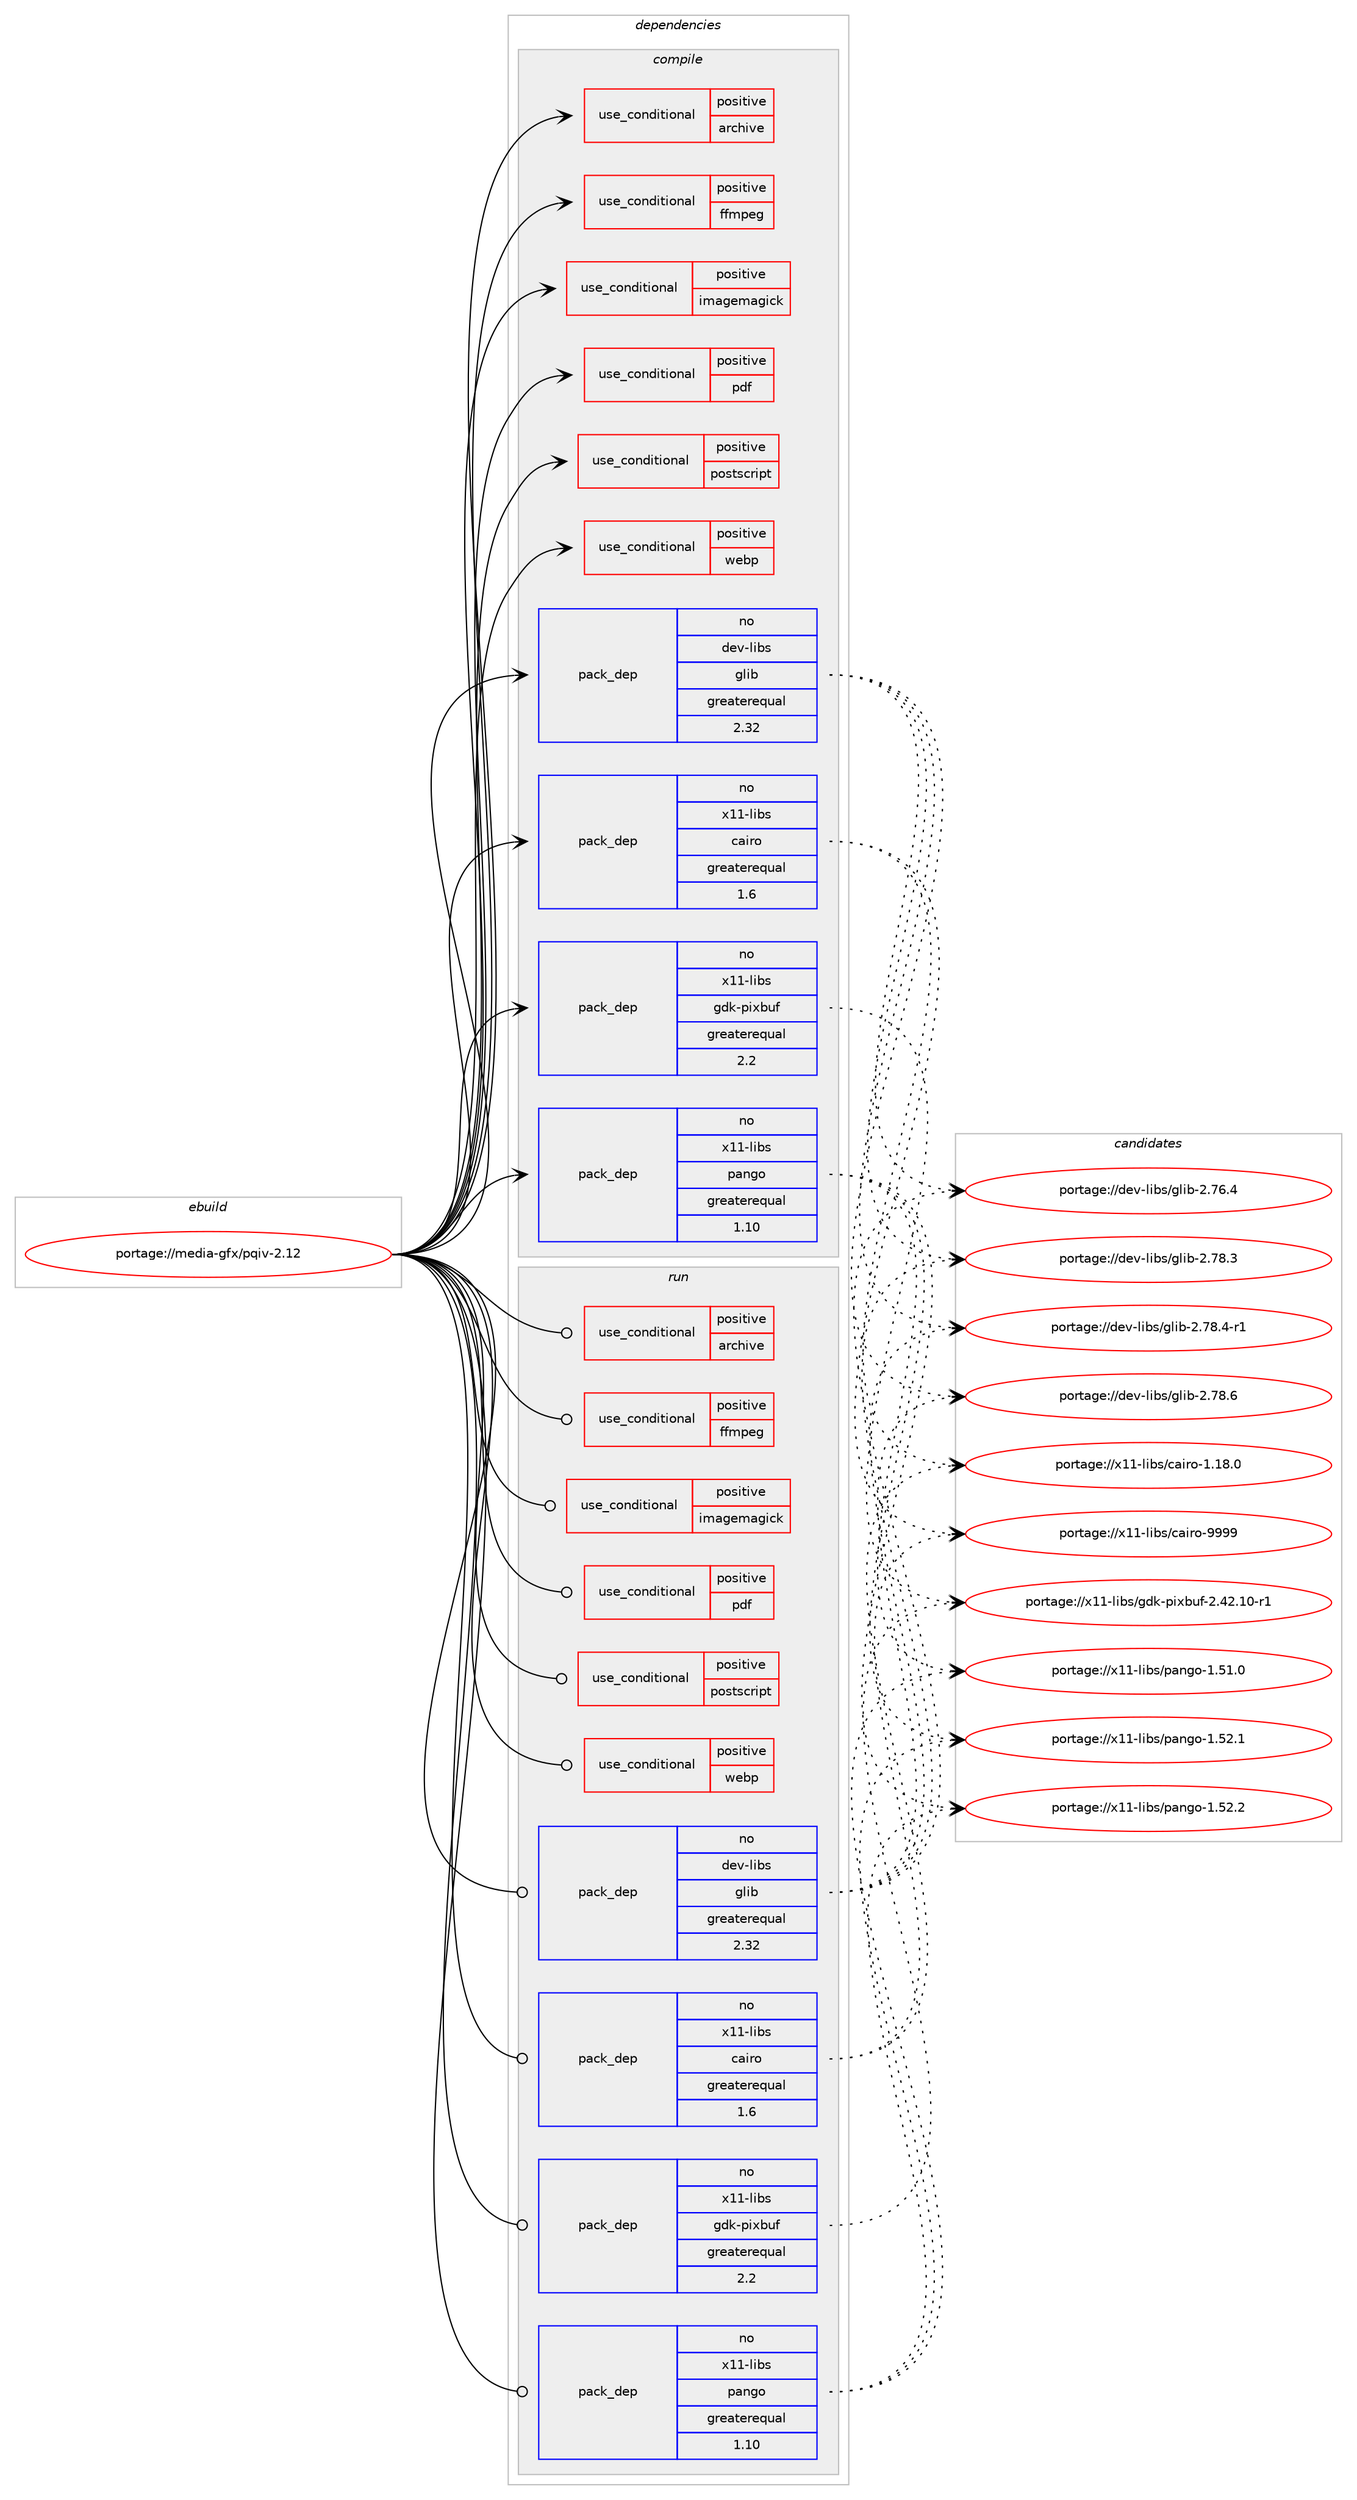 digraph prolog {

# *************
# Graph options
# *************

newrank=true;
concentrate=true;
compound=true;
graph [rankdir=LR,fontname=Helvetica,fontsize=10,ranksep=1.5];#, ranksep=2.5, nodesep=0.2];
edge  [arrowhead=vee];
node  [fontname=Helvetica,fontsize=10];

# **********
# The ebuild
# **********

subgraph cluster_leftcol {
color=gray;
rank=same;
label=<<i>ebuild</i>>;
id [label="portage://media-gfx/pqiv-2.12", color=red, width=4, href="../media-gfx/pqiv-2.12.svg"];
}

# ****************
# The dependencies
# ****************

subgraph cluster_midcol {
color=gray;
label=<<i>dependencies</i>>;
subgraph cluster_compile {
fillcolor="#eeeeee";
style=filled;
label=<<i>compile</i>>;
subgraph cond72281 {
dependency152910 [label=<<TABLE BORDER="0" CELLBORDER="1" CELLSPACING="0" CELLPADDING="4"><TR><TD ROWSPAN="3" CELLPADDING="10">use_conditional</TD></TR><TR><TD>positive</TD></TR><TR><TD>archive</TD></TR></TABLE>>, shape=none, color=red];
# *** BEGIN UNKNOWN DEPENDENCY TYPE (TODO) ***
# dependency152910 -> package_dependency(portage://media-gfx/pqiv-2.12,install,no,app-arch,libarchive,none,[,,],[slot(0),equal],[])
# *** END UNKNOWN DEPENDENCY TYPE (TODO) ***

}
id:e -> dependency152910:w [weight=20,style="solid",arrowhead="vee"];
subgraph cond72282 {
dependency152911 [label=<<TABLE BORDER="0" CELLBORDER="1" CELLSPACING="0" CELLPADDING="4"><TR><TD ROWSPAN="3" CELLPADDING="10">use_conditional</TD></TR><TR><TD>positive</TD></TR><TR><TD>ffmpeg</TD></TR></TABLE>>, shape=none, color=red];
# *** BEGIN UNKNOWN DEPENDENCY TYPE (TODO) ***
# dependency152911 -> package_dependency(portage://media-gfx/pqiv-2.12,install,no,media-video,ffmpeg,none,[,,],[slot(0),equal],[])
# *** END UNKNOWN DEPENDENCY TYPE (TODO) ***

}
id:e -> dependency152911:w [weight=20,style="solid",arrowhead="vee"];
subgraph cond72283 {
dependency152912 [label=<<TABLE BORDER="0" CELLBORDER="1" CELLSPACING="0" CELLPADDING="4"><TR><TD ROWSPAN="3" CELLPADDING="10">use_conditional</TD></TR><TR><TD>positive</TD></TR><TR><TD>imagemagick</TD></TR></TABLE>>, shape=none, color=red];
# *** BEGIN UNKNOWN DEPENDENCY TYPE (TODO) ***
# dependency152912 -> package_dependency(portage://media-gfx/pqiv-2.12,install,no,media-gfx,imagemagick,none,[,,],[slot(0),equal],[])
# *** END UNKNOWN DEPENDENCY TYPE (TODO) ***

}
id:e -> dependency152912:w [weight=20,style="solid",arrowhead="vee"];
subgraph cond72284 {
dependency152913 [label=<<TABLE BORDER="0" CELLBORDER="1" CELLSPACING="0" CELLPADDING="4"><TR><TD ROWSPAN="3" CELLPADDING="10">use_conditional</TD></TR><TR><TD>positive</TD></TR><TR><TD>pdf</TD></TR></TABLE>>, shape=none, color=red];
# *** BEGIN UNKNOWN DEPENDENCY TYPE (TODO) ***
# dependency152913 -> package_dependency(portage://media-gfx/pqiv-2.12,install,no,app-text,poppler,none,[,,],[slot(0),equal],[use(enable(cairo),none)])
# *** END UNKNOWN DEPENDENCY TYPE (TODO) ***

}
id:e -> dependency152913:w [weight=20,style="solid",arrowhead="vee"];
subgraph cond72285 {
dependency152914 [label=<<TABLE BORDER="0" CELLBORDER="1" CELLSPACING="0" CELLPADDING="4"><TR><TD ROWSPAN="3" CELLPADDING="10">use_conditional</TD></TR><TR><TD>positive</TD></TR><TR><TD>postscript</TD></TR></TABLE>>, shape=none, color=red];
# *** BEGIN UNKNOWN DEPENDENCY TYPE (TODO) ***
# dependency152914 -> package_dependency(portage://media-gfx/pqiv-2.12,install,no,app-text,libspectre,none,[,,],[slot(0),equal],[])
# *** END UNKNOWN DEPENDENCY TYPE (TODO) ***

}
id:e -> dependency152914:w [weight=20,style="solid",arrowhead="vee"];
subgraph cond72286 {
dependency152915 [label=<<TABLE BORDER="0" CELLBORDER="1" CELLSPACING="0" CELLPADDING="4"><TR><TD ROWSPAN="3" CELLPADDING="10">use_conditional</TD></TR><TR><TD>positive</TD></TR><TR><TD>webp</TD></TR></TABLE>>, shape=none, color=red];
# *** BEGIN UNKNOWN DEPENDENCY TYPE (TODO) ***
# dependency152915 -> package_dependency(portage://media-gfx/pqiv-2.12,install,no,media-libs,libwebp,none,[,,],[slot(0),equal],[])
# *** END UNKNOWN DEPENDENCY TYPE (TODO) ***

}
id:e -> dependency152915:w [weight=20,style="solid",arrowhead="vee"];
subgraph pack78328 {
dependency152916 [label=<<TABLE BORDER="0" CELLBORDER="1" CELLSPACING="0" CELLPADDING="4" WIDTH="220"><TR><TD ROWSPAN="6" CELLPADDING="30">pack_dep</TD></TR><TR><TD WIDTH="110">no</TD></TR><TR><TD>dev-libs</TD></TR><TR><TD>glib</TD></TR><TR><TD>greaterequal</TD></TR><TR><TD>2.32</TD></TR></TABLE>>, shape=none, color=blue];
}
id:e -> dependency152916:w [weight=20,style="solid",arrowhead="vee"];
subgraph pack78329 {
dependency152917 [label=<<TABLE BORDER="0" CELLBORDER="1" CELLSPACING="0" CELLPADDING="4" WIDTH="220"><TR><TD ROWSPAN="6" CELLPADDING="30">pack_dep</TD></TR><TR><TD WIDTH="110">no</TD></TR><TR><TD>x11-libs</TD></TR><TR><TD>cairo</TD></TR><TR><TD>greaterequal</TD></TR><TR><TD>1.6</TD></TR></TABLE>>, shape=none, color=blue];
}
id:e -> dependency152917:w [weight=20,style="solid",arrowhead="vee"];
subgraph pack78330 {
dependency152918 [label=<<TABLE BORDER="0" CELLBORDER="1" CELLSPACING="0" CELLPADDING="4" WIDTH="220"><TR><TD ROWSPAN="6" CELLPADDING="30">pack_dep</TD></TR><TR><TD WIDTH="110">no</TD></TR><TR><TD>x11-libs</TD></TR><TR><TD>gdk-pixbuf</TD></TR><TR><TD>greaterequal</TD></TR><TR><TD>2.2</TD></TR></TABLE>>, shape=none, color=blue];
}
id:e -> dependency152918:w [weight=20,style="solid",arrowhead="vee"];
# *** BEGIN UNKNOWN DEPENDENCY TYPE (TODO) ***
# id -> package_dependency(portage://media-gfx/pqiv-2.12,install,no,x11-libs,gtk+,none,[,,],[slot(3)],[])
# *** END UNKNOWN DEPENDENCY TYPE (TODO) ***

subgraph pack78331 {
dependency152919 [label=<<TABLE BORDER="0" CELLBORDER="1" CELLSPACING="0" CELLPADDING="4" WIDTH="220"><TR><TD ROWSPAN="6" CELLPADDING="30">pack_dep</TD></TR><TR><TD WIDTH="110">no</TD></TR><TR><TD>x11-libs</TD></TR><TR><TD>pango</TD></TR><TR><TD>greaterequal</TD></TR><TR><TD>1.10</TD></TR></TABLE>>, shape=none, color=blue];
}
id:e -> dependency152919:w [weight=20,style="solid",arrowhead="vee"];
}
subgraph cluster_compileandrun {
fillcolor="#eeeeee";
style=filled;
label=<<i>compile and run</i>>;
}
subgraph cluster_run {
fillcolor="#eeeeee";
style=filled;
label=<<i>run</i>>;
subgraph cond72287 {
dependency152920 [label=<<TABLE BORDER="0" CELLBORDER="1" CELLSPACING="0" CELLPADDING="4"><TR><TD ROWSPAN="3" CELLPADDING="10">use_conditional</TD></TR><TR><TD>positive</TD></TR><TR><TD>archive</TD></TR></TABLE>>, shape=none, color=red];
# *** BEGIN UNKNOWN DEPENDENCY TYPE (TODO) ***
# dependency152920 -> package_dependency(portage://media-gfx/pqiv-2.12,run,no,app-arch,libarchive,none,[,,],[slot(0),equal],[])
# *** END UNKNOWN DEPENDENCY TYPE (TODO) ***

}
id:e -> dependency152920:w [weight=20,style="solid",arrowhead="odot"];
subgraph cond72288 {
dependency152921 [label=<<TABLE BORDER="0" CELLBORDER="1" CELLSPACING="0" CELLPADDING="4"><TR><TD ROWSPAN="3" CELLPADDING="10">use_conditional</TD></TR><TR><TD>positive</TD></TR><TR><TD>ffmpeg</TD></TR></TABLE>>, shape=none, color=red];
# *** BEGIN UNKNOWN DEPENDENCY TYPE (TODO) ***
# dependency152921 -> package_dependency(portage://media-gfx/pqiv-2.12,run,no,media-video,ffmpeg,none,[,,],[slot(0),equal],[])
# *** END UNKNOWN DEPENDENCY TYPE (TODO) ***

}
id:e -> dependency152921:w [weight=20,style="solid",arrowhead="odot"];
subgraph cond72289 {
dependency152922 [label=<<TABLE BORDER="0" CELLBORDER="1" CELLSPACING="0" CELLPADDING="4"><TR><TD ROWSPAN="3" CELLPADDING="10">use_conditional</TD></TR><TR><TD>positive</TD></TR><TR><TD>imagemagick</TD></TR></TABLE>>, shape=none, color=red];
# *** BEGIN UNKNOWN DEPENDENCY TYPE (TODO) ***
# dependency152922 -> package_dependency(portage://media-gfx/pqiv-2.12,run,no,media-gfx,imagemagick,none,[,,],[slot(0),equal],[])
# *** END UNKNOWN DEPENDENCY TYPE (TODO) ***

}
id:e -> dependency152922:w [weight=20,style="solid",arrowhead="odot"];
subgraph cond72290 {
dependency152923 [label=<<TABLE BORDER="0" CELLBORDER="1" CELLSPACING="0" CELLPADDING="4"><TR><TD ROWSPAN="3" CELLPADDING="10">use_conditional</TD></TR><TR><TD>positive</TD></TR><TR><TD>pdf</TD></TR></TABLE>>, shape=none, color=red];
# *** BEGIN UNKNOWN DEPENDENCY TYPE (TODO) ***
# dependency152923 -> package_dependency(portage://media-gfx/pqiv-2.12,run,no,app-text,poppler,none,[,,],[slot(0),equal],[use(enable(cairo),none)])
# *** END UNKNOWN DEPENDENCY TYPE (TODO) ***

}
id:e -> dependency152923:w [weight=20,style="solid",arrowhead="odot"];
subgraph cond72291 {
dependency152924 [label=<<TABLE BORDER="0" CELLBORDER="1" CELLSPACING="0" CELLPADDING="4"><TR><TD ROWSPAN="3" CELLPADDING="10">use_conditional</TD></TR><TR><TD>positive</TD></TR><TR><TD>postscript</TD></TR></TABLE>>, shape=none, color=red];
# *** BEGIN UNKNOWN DEPENDENCY TYPE (TODO) ***
# dependency152924 -> package_dependency(portage://media-gfx/pqiv-2.12,run,no,app-text,libspectre,none,[,,],[slot(0),equal],[])
# *** END UNKNOWN DEPENDENCY TYPE (TODO) ***

}
id:e -> dependency152924:w [weight=20,style="solid",arrowhead="odot"];
subgraph cond72292 {
dependency152925 [label=<<TABLE BORDER="0" CELLBORDER="1" CELLSPACING="0" CELLPADDING="4"><TR><TD ROWSPAN="3" CELLPADDING="10">use_conditional</TD></TR><TR><TD>positive</TD></TR><TR><TD>webp</TD></TR></TABLE>>, shape=none, color=red];
# *** BEGIN UNKNOWN DEPENDENCY TYPE (TODO) ***
# dependency152925 -> package_dependency(portage://media-gfx/pqiv-2.12,run,no,media-libs,libwebp,none,[,,],[slot(0),equal],[])
# *** END UNKNOWN DEPENDENCY TYPE (TODO) ***

}
id:e -> dependency152925:w [weight=20,style="solid",arrowhead="odot"];
subgraph pack78332 {
dependency152926 [label=<<TABLE BORDER="0" CELLBORDER="1" CELLSPACING="0" CELLPADDING="4" WIDTH="220"><TR><TD ROWSPAN="6" CELLPADDING="30">pack_dep</TD></TR><TR><TD WIDTH="110">no</TD></TR><TR><TD>dev-libs</TD></TR><TR><TD>glib</TD></TR><TR><TD>greaterequal</TD></TR><TR><TD>2.32</TD></TR></TABLE>>, shape=none, color=blue];
}
id:e -> dependency152926:w [weight=20,style="solid",arrowhead="odot"];
subgraph pack78333 {
dependency152927 [label=<<TABLE BORDER="0" CELLBORDER="1" CELLSPACING="0" CELLPADDING="4" WIDTH="220"><TR><TD ROWSPAN="6" CELLPADDING="30">pack_dep</TD></TR><TR><TD WIDTH="110">no</TD></TR><TR><TD>x11-libs</TD></TR><TR><TD>cairo</TD></TR><TR><TD>greaterequal</TD></TR><TR><TD>1.6</TD></TR></TABLE>>, shape=none, color=blue];
}
id:e -> dependency152927:w [weight=20,style="solid",arrowhead="odot"];
subgraph pack78334 {
dependency152928 [label=<<TABLE BORDER="0" CELLBORDER="1" CELLSPACING="0" CELLPADDING="4" WIDTH="220"><TR><TD ROWSPAN="6" CELLPADDING="30">pack_dep</TD></TR><TR><TD WIDTH="110">no</TD></TR><TR><TD>x11-libs</TD></TR><TR><TD>gdk-pixbuf</TD></TR><TR><TD>greaterequal</TD></TR><TR><TD>2.2</TD></TR></TABLE>>, shape=none, color=blue];
}
id:e -> dependency152928:w [weight=20,style="solid",arrowhead="odot"];
# *** BEGIN UNKNOWN DEPENDENCY TYPE (TODO) ***
# id -> package_dependency(portage://media-gfx/pqiv-2.12,run,no,x11-libs,gtk+,none,[,,],[slot(3)],[])
# *** END UNKNOWN DEPENDENCY TYPE (TODO) ***

subgraph pack78335 {
dependency152929 [label=<<TABLE BORDER="0" CELLBORDER="1" CELLSPACING="0" CELLPADDING="4" WIDTH="220"><TR><TD ROWSPAN="6" CELLPADDING="30">pack_dep</TD></TR><TR><TD WIDTH="110">no</TD></TR><TR><TD>x11-libs</TD></TR><TR><TD>pango</TD></TR><TR><TD>greaterequal</TD></TR><TR><TD>1.10</TD></TR></TABLE>>, shape=none, color=blue];
}
id:e -> dependency152929:w [weight=20,style="solid",arrowhead="odot"];
}
}

# **************
# The candidates
# **************

subgraph cluster_choices {
rank=same;
color=gray;
label=<<i>candidates</i>>;

subgraph choice78328 {
color=black;
nodesep=1;
choice1001011184510810598115471031081059845504655544652 [label="portage://dev-libs/glib-2.76.4", color=red, width=4,href="../dev-libs/glib-2.76.4.svg"];
choice1001011184510810598115471031081059845504655564651 [label="portage://dev-libs/glib-2.78.3", color=red, width=4,href="../dev-libs/glib-2.78.3.svg"];
choice10010111845108105981154710310810598455046555646524511449 [label="portage://dev-libs/glib-2.78.4-r1", color=red, width=4,href="../dev-libs/glib-2.78.4-r1.svg"];
choice1001011184510810598115471031081059845504655564654 [label="portage://dev-libs/glib-2.78.6", color=red, width=4,href="../dev-libs/glib-2.78.6.svg"];
dependency152916:e -> choice1001011184510810598115471031081059845504655544652:w [style=dotted,weight="100"];
dependency152916:e -> choice1001011184510810598115471031081059845504655564651:w [style=dotted,weight="100"];
dependency152916:e -> choice10010111845108105981154710310810598455046555646524511449:w [style=dotted,weight="100"];
dependency152916:e -> choice1001011184510810598115471031081059845504655564654:w [style=dotted,weight="100"];
}
subgraph choice78329 {
color=black;
nodesep=1;
choice1204949451081059811547999710511411145494649564648 [label="portage://x11-libs/cairo-1.18.0", color=red, width=4,href="../x11-libs/cairo-1.18.0.svg"];
choice120494945108105981154799971051141114557575757 [label="portage://x11-libs/cairo-9999", color=red, width=4,href="../x11-libs/cairo-9999.svg"];
dependency152917:e -> choice1204949451081059811547999710511411145494649564648:w [style=dotted,weight="100"];
dependency152917:e -> choice120494945108105981154799971051141114557575757:w [style=dotted,weight="100"];
}
subgraph choice78330 {
color=black;
nodesep=1;
choice1204949451081059811547103100107451121051209811710245504652504649484511449 [label="portage://x11-libs/gdk-pixbuf-2.42.10-r1", color=red, width=4,href="../x11-libs/gdk-pixbuf-2.42.10-r1.svg"];
dependency152918:e -> choice1204949451081059811547103100107451121051209811710245504652504649484511449:w [style=dotted,weight="100"];
}
subgraph choice78331 {
color=black;
nodesep=1;
choice12049494510810598115471129711010311145494653494648 [label="portage://x11-libs/pango-1.51.0", color=red, width=4,href="../x11-libs/pango-1.51.0.svg"];
choice12049494510810598115471129711010311145494653504649 [label="portage://x11-libs/pango-1.52.1", color=red, width=4,href="../x11-libs/pango-1.52.1.svg"];
choice12049494510810598115471129711010311145494653504650 [label="portage://x11-libs/pango-1.52.2", color=red, width=4,href="../x11-libs/pango-1.52.2.svg"];
dependency152919:e -> choice12049494510810598115471129711010311145494653494648:w [style=dotted,weight="100"];
dependency152919:e -> choice12049494510810598115471129711010311145494653504649:w [style=dotted,weight="100"];
dependency152919:e -> choice12049494510810598115471129711010311145494653504650:w [style=dotted,weight="100"];
}
subgraph choice78332 {
color=black;
nodesep=1;
choice1001011184510810598115471031081059845504655544652 [label="portage://dev-libs/glib-2.76.4", color=red, width=4,href="../dev-libs/glib-2.76.4.svg"];
choice1001011184510810598115471031081059845504655564651 [label="portage://dev-libs/glib-2.78.3", color=red, width=4,href="../dev-libs/glib-2.78.3.svg"];
choice10010111845108105981154710310810598455046555646524511449 [label="portage://dev-libs/glib-2.78.4-r1", color=red, width=4,href="../dev-libs/glib-2.78.4-r1.svg"];
choice1001011184510810598115471031081059845504655564654 [label="portage://dev-libs/glib-2.78.6", color=red, width=4,href="../dev-libs/glib-2.78.6.svg"];
dependency152926:e -> choice1001011184510810598115471031081059845504655544652:w [style=dotted,weight="100"];
dependency152926:e -> choice1001011184510810598115471031081059845504655564651:w [style=dotted,weight="100"];
dependency152926:e -> choice10010111845108105981154710310810598455046555646524511449:w [style=dotted,weight="100"];
dependency152926:e -> choice1001011184510810598115471031081059845504655564654:w [style=dotted,weight="100"];
}
subgraph choice78333 {
color=black;
nodesep=1;
choice1204949451081059811547999710511411145494649564648 [label="portage://x11-libs/cairo-1.18.0", color=red, width=4,href="../x11-libs/cairo-1.18.0.svg"];
choice120494945108105981154799971051141114557575757 [label="portage://x11-libs/cairo-9999", color=red, width=4,href="../x11-libs/cairo-9999.svg"];
dependency152927:e -> choice1204949451081059811547999710511411145494649564648:w [style=dotted,weight="100"];
dependency152927:e -> choice120494945108105981154799971051141114557575757:w [style=dotted,weight="100"];
}
subgraph choice78334 {
color=black;
nodesep=1;
choice1204949451081059811547103100107451121051209811710245504652504649484511449 [label="portage://x11-libs/gdk-pixbuf-2.42.10-r1", color=red, width=4,href="../x11-libs/gdk-pixbuf-2.42.10-r1.svg"];
dependency152928:e -> choice1204949451081059811547103100107451121051209811710245504652504649484511449:w [style=dotted,weight="100"];
}
subgraph choice78335 {
color=black;
nodesep=1;
choice12049494510810598115471129711010311145494653494648 [label="portage://x11-libs/pango-1.51.0", color=red, width=4,href="../x11-libs/pango-1.51.0.svg"];
choice12049494510810598115471129711010311145494653504649 [label="portage://x11-libs/pango-1.52.1", color=red, width=4,href="../x11-libs/pango-1.52.1.svg"];
choice12049494510810598115471129711010311145494653504650 [label="portage://x11-libs/pango-1.52.2", color=red, width=4,href="../x11-libs/pango-1.52.2.svg"];
dependency152929:e -> choice12049494510810598115471129711010311145494653494648:w [style=dotted,weight="100"];
dependency152929:e -> choice12049494510810598115471129711010311145494653504649:w [style=dotted,weight="100"];
dependency152929:e -> choice12049494510810598115471129711010311145494653504650:w [style=dotted,weight="100"];
}
}

}
